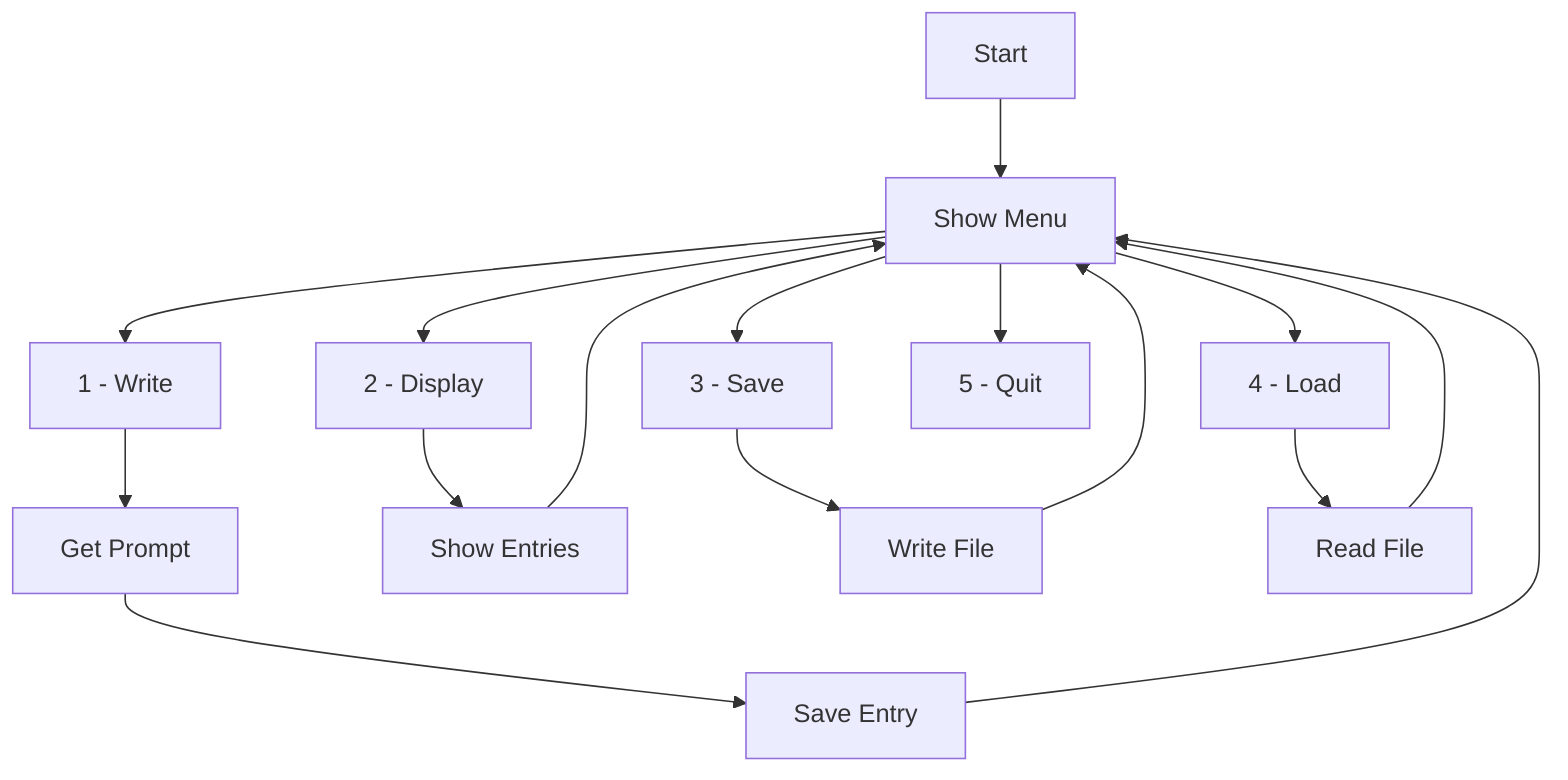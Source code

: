 graph TD
    A[Start] --> B[Show Menu]
    B --> C[1 - Write]
    B --> D[2 - Display] 
    B --> E[3 - Save]
    B --> F[4 - Load]
    B --> G[5 - Quit]
    C --> H[Get Prompt]
    H --> I[Save Entry]
    I --> B
    D --> J[Show Entries]
    J --> B
    E --> K[Write File]
    K --> B
    F --> L[Read File]
    L --> B